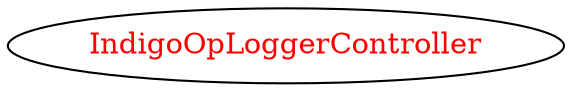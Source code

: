 digraph dependencyGraph {
 concentrate=true;
 ranksep="2.0";
 rankdir="LR"; 
 splines="ortho";
"IndigoOpLoggerController" [fontcolor="red"];
}